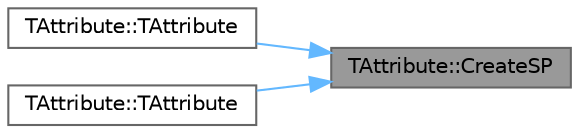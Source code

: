 digraph "TAttribute::CreateSP"
{
 // INTERACTIVE_SVG=YES
 // LATEX_PDF_SIZE
  bgcolor="transparent";
  edge [fontname=Helvetica,fontsize=10,labelfontname=Helvetica,labelfontsize=10];
  node [fontname=Helvetica,fontsize=10,shape=box,height=0.2,width=0.4];
  rankdir="RL";
  Node1 [id="Node000001",label="TAttribute::CreateSP",height=0.2,width=0.4,color="gray40", fillcolor="grey60", style="filled", fontcolor="black",tooltip="Helper function for creating TAttributes from a const member function pointer, accessed through a wea..."];
  Node1 -> Node2 [id="edge1_Node000001_Node000002",dir="back",color="steelblue1",style="solid",tooltip=" "];
  Node2 [id="Node000002",label="TAttribute::TAttribute",height=0.2,width=0.4,color="grey40", fillcolor="white", style="filled",URL="$dd/dcd/classTAttribute.html#a784494f4feac2f486cb4c8ed7d81740c",tooltip="Constructs by binding an arbitrary function that will be called to generate this attribute's value on..."];
  Node1 -> Node3 [id="edge2_Node000001_Node000003",dir="back",color="steelblue1",style="solid",tooltip=" "];
  Node3 [id="Node000003",label="TAttribute::TAttribute",height=0.2,width=0.4,color="grey40", fillcolor="white", style="filled",URL="$dd/dcd/classTAttribute.html#ab835f23d49d161c12199f0b345d7e914",tooltip="Constructs by binding an arbitrary function that will be called to generate this attribute's value on..."];
}
